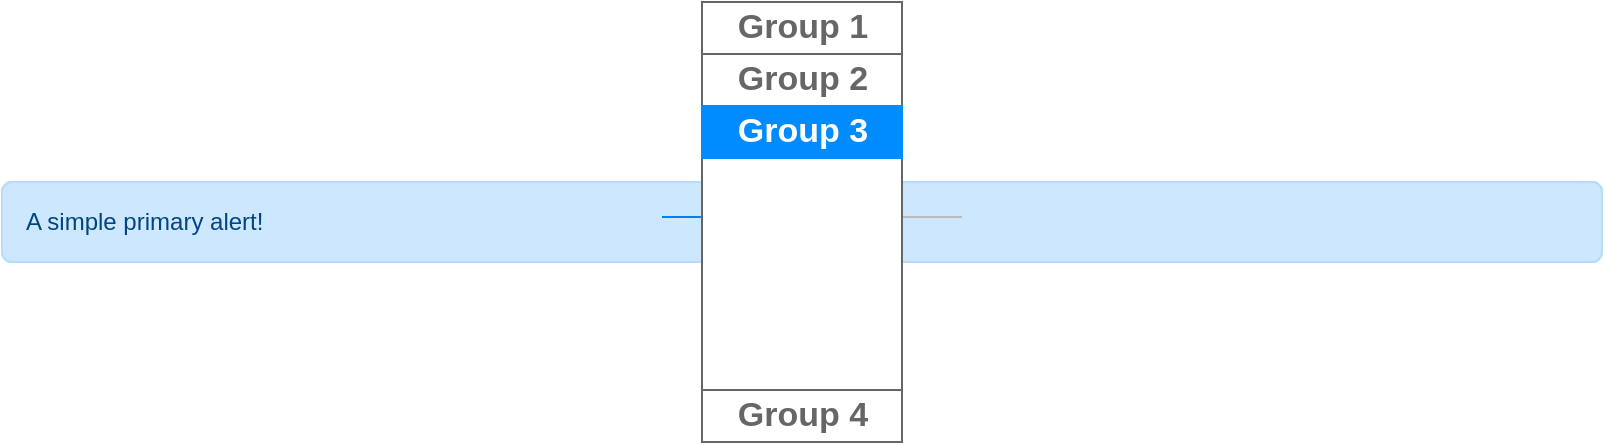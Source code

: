<mxfile version="16.6.4" type="github">
  <diagram id="4EHCbdkXX50UdCNdXahG" name="Page-1">
    <mxGraphModel dx="868" dy="431" grid="1" gridSize="10" guides="1" tooltips="1" connect="1" arrows="1" fold="1" page="1" pageScale="1" pageWidth="850" pageHeight="1100" math="0" shadow="0">
      <root>
        <mxCell id="0" />
        <mxCell id="1" parent="0" />
        <mxCell id="h1rNv5MFhiANgqS0P9eX-1" value="A simple primary alert!" style="html=1;shadow=0;dashed=0;shape=mxgraph.bootstrap.rrect;rSize=5;strokeColor=#B8DCFE;strokeWidth=1;fillColor=#CCE7FE;fontColor=#004583;whiteSpace=wrap;align=left;verticalAlign=middle;spacingLeft=10;" vertex="1" parent="1">
          <mxGeometry x="20" y="210" width="800" height="40" as="geometry" />
        </mxCell>
        <mxCell id="h1rNv5MFhiANgqS0P9eX-2" value="A simple primary alert!" style="html=1;shadow=0;dashed=0;shape=mxgraph.bootstrap.rrect;rSize=5;strokeColor=#B8DCFE;strokeWidth=1;fillColor=#CCE7FE;fontColor=#004583;whiteSpace=wrap;align=left;verticalAlign=middle;spacingLeft=10;" vertex="1" parent="1">
          <mxGeometry x="20" y="210" width="800" height="40" as="geometry" />
        </mxCell>
        <mxCell id="h1rNv5MFhiANgqS0P9eX-3" value="A simple primary alert!" style="html=1;shadow=0;dashed=0;shape=mxgraph.bootstrap.rrect;rSize=5;strokeColor=#B8DCFE;strokeWidth=1;fillColor=#CCE7FE;fontColor=#004583;whiteSpace=wrap;align=left;verticalAlign=middle;spacingLeft=10;" vertex="1" parent="1">
          <mxGeometry x="20" y="210" width="800" height="40" as="geometry" />
        </mxCell>
        <mxCell id="h1rNv5MFhiANgqS0P9eX-4" value="" style="html=1;verticalLabelPosition=bottom;align=center;labelBackgroundColor=#ffffff;verticalAlign=top;strokeWidth=2;strokeColor=#0080F0;shadow=0;dashed=0;shape=mxgraph.ios7.icons.home;" vertex="1" parent="1">
          <mxGeometry x="410" y="210" width="24" height="25.5" as="geometry" />
        </mxCell>
        <mxCell id="h1rNv5MFhiANgqS0P9eX-5" value="" style="html=1;verticalLabelPosition=bottom;labelBackgroundColor=#ffffff;verticalAlign=top;shadow=0;dashed=0;strokeWidth=1;shape=mxgraph.ios7ui.slider;barPos=20;strokeColor=#0080f0;strokeColor2=#a0a0a0;" vertex="1" parent="1">
          <mxGeometry x="350" y="220" width="150" height="15" as="geometry" />
        </mxCell>
        <mxCell id="h1rNv5MFhiANgqS0P9eX-6" value="" style="strokeWidth=1;shadow=0;dashed=0;align=center;html=1;shape=mxgraph.mockup.containers.rrect;rSize=0;strokeColor=#666666;" vertex="1" parent="1">
          <mxGeometry x="370" y="120" width="100" height="220" as="geometry" />
        </mxCell>
        <mxCell id="h1rNv5MFhiANgqS0P9eX-7" value="Group 1" style="strokeColor=inherit;fillColor=inherit;gradientColor=inherit;strokeWidth=1;shadow=0;dashed=0;align=center;html=1;shape=mxgraph.mockup.containers.rrect;rSize=0;fontSize=17;fontColor=#666666;fontStyle=1;resizeWidth=1;" vertex="1" parent="h1rNv5MFhiANgqS0P9eX-6">
          <mxGeometry width="100" height="26" relative="1" as="geometry" />
        </mxCell>
        <mxCell id="h1rNv5MFhiANgqS0P9eX-8" value="Group 2" style="strokeColor=inherit;fillColor=inherit;gradientColor=inherit;strokeWidth=1;shadow=0;dashed=0;align=center;html=1;shape=mxgraph.mockup.containers.rrect;rSize=0;fontSize=17;fontColor=#666666;fontStyle=1;resizeWidth=1;" vertex="1" parent="h1rNv5MFhiANgqS0P9eX-6">
          <mxGeometry width="100" height="26" relative="1" as="geometry">
            <mxPoint y="26" as="offset" />
          </mxGeometry>
        </mxCell>
        <mxCell id="h1rNv5MFhiANgqS0P9eX-9" value="Group 3" style="strokeWidth=1;shadow=0;dashed=0;align=center;html=1;shape=mxgraph.mockup.containers.rrect;rSize=0;fontSize=17;fontColor=#ffffff;fontStyle=1;fillColor=#008cff;strokeColor=#008cff;resizeWidth=1;" vertex="1" parent="h1rNv5MFhiANgqS0P9eX-6">
          <mxGeometry width="100" height="26" relative="1" as="geometry">
            <mxPoint y="52" as="offset" />
          </mxGeometry>
        </mxCell>
        <mxCell id="h1rNv5MFhiANgqS0P9eX-10" value="Group 4" style="strokeColor=inherit;fillColor=inherit;gradientColor=inherit;strokeWidth=1;shadow=0;dashed=0;align=center;html=1;shape=mxgraph.mockup.containers.rrect;rSize=0;fontSize=17;fontColor=#666666;fontStyle=1;resizeWidth=1;" vertex="1" parent="h1rNv5MFhiANgqS0P9eX-6">
          <mxGeometry y="1" width="100" height="26" relative="1" as="geometry">
            <mxPoint y="-26" as="offset" />
          </mxGeometry>
        </mxCell>
      </root>
    </mxGraphModel>
  </diagram>
</mxfile>
